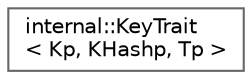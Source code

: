 digraph "类继承关系图"
{
 // LATEX_PDF_SIZE
  bgcolor="transparent";
  edge [fontname=Helvetica,fontsize=10,labelfontname=Helvetica,labelfontsize=10];
  node [fontname=Helvetica,fontsize=10,shape=box,height=0.2,width=0.4];
  rankdir="LR";
  Node0 [id="Node000000",label="internal::KeyTrait\l\< Kp, KHashp, Tp \>",height=0.2,width=0.4,color="grey40", fillcolor="white", style="filled",URL="$structinternal_1_1_key_trait.html",tooltip=" "];
}
